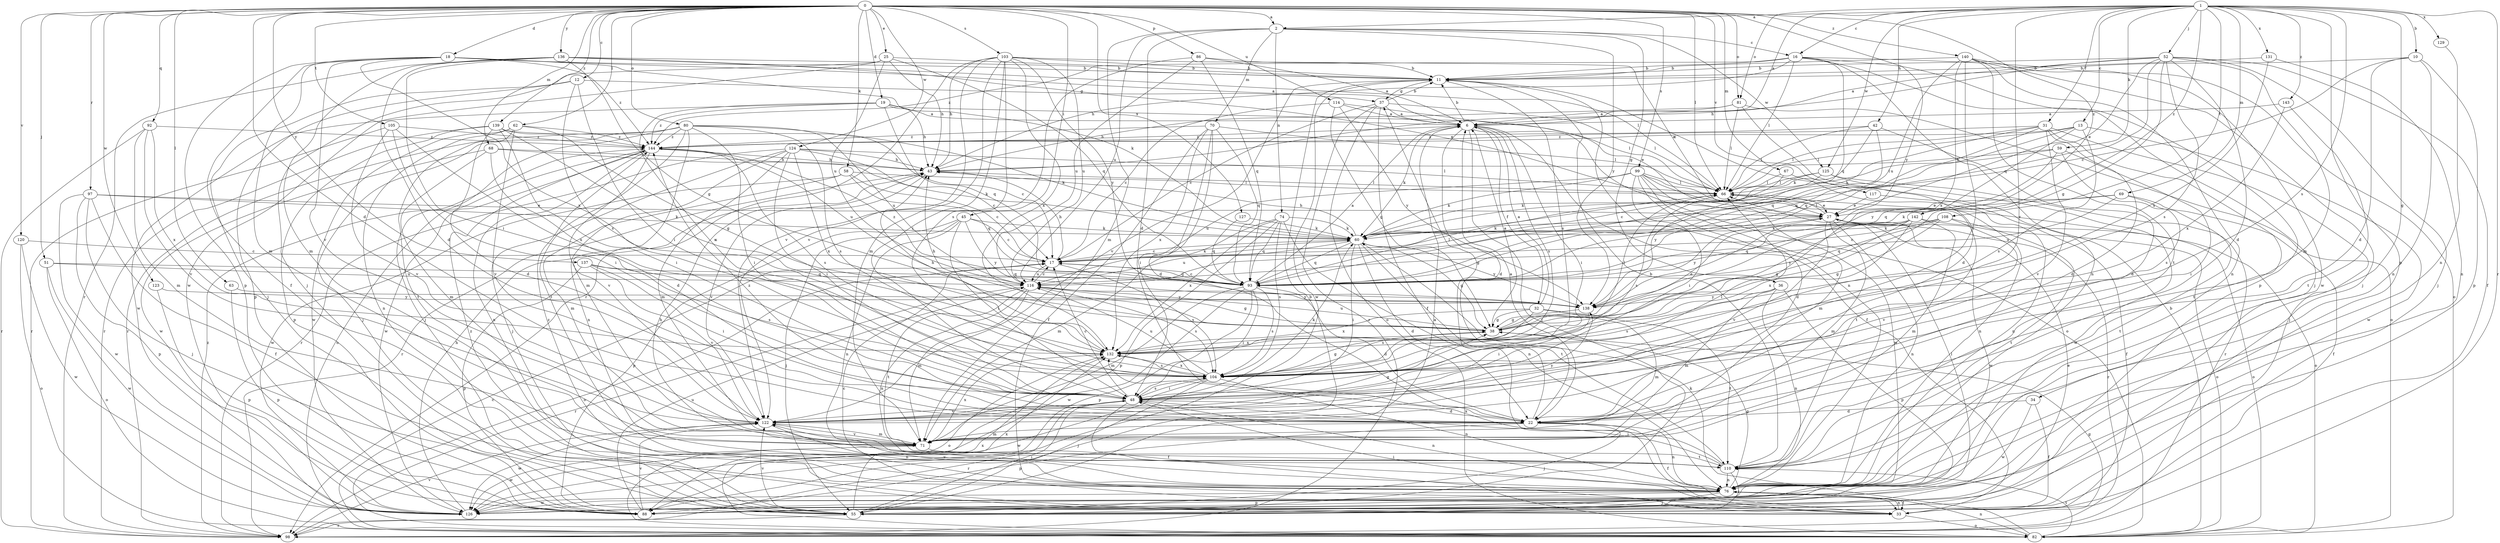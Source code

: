 strict digraph  {
0;
1;
2;
6;
10;
11;
12;
13;
16;
17;
18;
19;
22;
25;
27;
31;
32;
33;
34;
36;
37;
38;
42;
43;
45;
48;
51;
52;
55;
58;
59;
60;
62;
63;
66;
67;
68;
69;
70;
71;
74;
76;
80;
81;
82;
86;
88;
92;
93;
97;
98;
99;
103;
104;
105;
108;
110;
114;
116;
117;
120;
122;
123;
124;
125;
126;
127;
129;
131;
132;
136;
137;
138;
139;
140;
142;
143;
144;
0 -> 2  [label=a];
0 -> 12  [label=c];
0 -> 18  [label=d];
0 -> 19  [label=d];
0 -> 22  [label=d];
0 -> 25  [label=e];
0 -> 45  [label=i];
0 -> 51  [label=j];
0 -> 58  [label=k];
0 -> 62  [label=l];
0 -> 63  [label=l];
0 -> 66  [label=l];
0 -> 67  [label=m];
0 -> 68  [label=m];
0 -> 80  [label=o];
0 -> 81  [label=o];
0 -> 86  [label=p];
0 -> 92  [label=q];
0 -> 97  [label=r];
0 -> 99  [label=s];
0 -> 103  [label=s];
0 -> 105  [label=t];
0 -> 114  [label=u];
0 -> 117  [label=v];
0 -> 120  [label=v];
0 -> 123  [label=w];
0 -> 124  [label=w];
0 -> 127  [label=x];
0 -> 136  [label=y];
0 -> 137  [label=y];
0 -> 138  [label=y];
0 -> 139  [label=z];
0 -> 140  [label=z];
0 -> 142  [label=z];
1 -> 2  [label=a];
1 -> 6  [label=a];
1 -> 10  [label=b];
1 -> 13  [label=c];
1 -> 16  [label=c];
1 -> 31  [label=f];
1 -> 34  [label=g];
1 -> 42  [label=h];
1 -> 52  [label=j];
1 -> 59  [label=k];
1 -> 69  [label=m];
1 -> 81  [label=o];
1 -> 88  [label=p];
1 -> 98  [label=r];
1 -> 104  [label=s];
1 -> 108  [label=t];
1 -> 122  [label=v];
1 -> 125  [label=w];
1 -> 129  [label=x];
1 -> 131  [label=x];
1 -> 142  [label=z];
1 -> 143  [label=z];
2 -> 16  [label=c];
2 -> 22  [label=d];
2 -> 36  [label=g];
2 -> 70  [label=m];
2 -> 71  [label=m];
2 -> 74  [label=n];
2 -> 116  [label=u];
2 -> 125  [label=w];
2 -> 138  [label=y];
6 -> 11  [label=b];
6 -> 22  [label=d];
6 -> 32  [label=f];
6 -> 33  [label=f];
6 -> 48  [label=i];
6 -> 55  [label=j];
6 -> 60  [label=k];
6 -> 82  [label=o];
6 -> 104  [label=s];
6 -> 144  [label=z];
10 -> 11  [label=b];
10 -> 17  [label=c];
10 -> 22  [label=d];
10 -> 76  [label=n];
10 -> 88  [label=p];
11 -> 37  [label=g];
11 -> 76  [label=n];
11 -> 104  [label=s];
11 -> 122  [label=v];
11 -> 126  [label=w];
12 -> 37  [label=g];
12 -> 48  [label=i];
12 -> 55  [label=j];
12 -> 88  [label=p];
12 -> 104  [label=s];
13 -> 66  [label=l];
13 -> 93  [label=q];
13 -> 104  [label=s];
13 -> 126  [label=w];
13 -> 138  [label=y];
13 -> 144  [label=z];
16 -> 11  [label=b];
16 -> 43  [label=h];
16 -> 55  [label=j];
16 -> 66  [label=l];
16 -> 76  [label=n];
16 -> 82  [label=o];
16 -> 88  [label=p];
16 -> 93  [label=q];
16 -> 144  [label=z];
17 -> 43  [label=h];
17 -> 60  [label=k];
17 -> 82  [label=o];
17 -> 93  [label=q];
17 -> 104  [label=s];
17 -> 116  [label=u];
18 -> 6  [label=a];
18 -> 11  [label=b];
18 -> 33  [label=f];
18 -> 60  [label=k];
18 -> 71  [label=m];
18 -> 88  [label=p];
18 -> 122  [label=v];
18 -> 132  [label=x];
18 -> 144  [label=z];
19 -> 6  [label=a];
19 -> 43  [label=h];
19 -> 66  [label=l];
19 -> 93  [label=q];
19 -> 104  [label=s];
19 -> 126  [label=w];
19 -> 144  [label=z];
22 -> 6  [label=a];
22 -> 33  [label=f];
22 -> 37  [label=g];
22 -> 55  [label=j];
22 -> 71  [label=m];
22 -> 76  [label=n];
22 -> 88  [label=p];
22 -> 144  [label=z];
25 -> 11  [label=b];
25 -> 43  [label=h];
25 -> 55  [label=j];
25 -> 93  [label=q];
25 -> 116  [label=u];
25 -> 126  [label=w];
27 -> 60  [label=k];
27 -> 66  [label=l];
27 -> 71  [label=m];
27 -> 76  [label=n];
27 -> 82  [label=o];
27 -> 98  [label=r];
27 -> 122  [label=v];
27 -> 126  [label=w];
27 -> 138  [label=y];
31 -> 22  [label=d];
31 -> 55  [label=j];
31 -> 60  [label=k];
31 -> 66  [label=l];
31 -> 93  [label=q];
31 -> 110  [label=t];
31 -> 122  [label=v];
31 -> 144  [label=z];
32 -> 6  [label=a];
32 -> 38  [label=g];
32 -> 71  [label=m];
32 -> 104  [label=s];
32 -> 110  [label=t];
32 -> 132  [label=x];
33 -> 17  [label=c];
33 -> 48  [label=i];
33 -> 76  [label=n];
33 -> 82  [label=o];
34 -> 22  [label=d];
34 -> 33  [label=f];
34 -> 126  [label=w];
36 -> 71  [label=m];
36 -> 76  [label=n];
36 -> 88  [label=p];
36 -> 104  [label=s];
36 -> 138  [label=y];
37 -> 6  [label=a];
37 -> 11  [label=b];
37 -> 17  [label=c];
37 -> 33  [label=f];
37 -> 66  [label=l];
37 -> 82  [label=o];
37 -> 98  [label=r];
38 -> 6  [label=a];
38 -> 27  [label=e];
38 -> 43  [label=h];
38 -> 66  [label=l];
38 -> 116  [label=u];
38 -> 132  [label=x];
42 -> 22  [label=d];
42 -> 60  [label=k];
42 -> 66  [label=l];
42 -> 93  [label=q];
42 -> 144  [label=z];
43 -> 66  [label=l];
43 -> 98  [label=r];
43 -> 122  [label=v];
45 -> 17  [label=c];
45 -> 48  [label=i];
45 -> 55  [label=j];
45 -> 60  [label=k];
45 -> 76  [label=n];
45 -> 88  [label=p];
45 -> 138  [label=y];
48 -> 17  [label=c];
48 -> 22  [label=d];
48 -> 33  [label=f];
48 -> 60  [label=k];
48 -> 66  [label=l];
48 -> 76  [label=n];
48 -> 98  [label=r];
48 -> 104  [label=s];
48 -> 122  [label=v];
51 -> 82  [label=o];
51 -> 93  [label=q];
51 -> 116  [label=u];
51 -> 126  [label=w];
52 -> 6  [label=a];
52 -> 11  [label=b];
52 -> 22  [label=d];
52 -> 27  [label=e];
52 -> 33  [label=f];
52 -> 38  [label=g];
52 -> 43  [label=h];
52 -> 55  [label=j];
52 -> 71  [label=m];
52 -> 93  [label=q];
52 -> 104  [label=s];
55 -> 6  [label=a];
55 -> 27  [label=e];
55 -> 48  [label=i];
55 -> 98  [label=r];
55 -> 122  [label=v];
55 -> 132  [label=x];
55 -> 144  [label=z];
58 -> 17  [label=c];
58 -> 66  [label=l];
58 -> 71  [label=m];
58 -> 93  [label=q];
58 -> 126  [label=w];
59 -> 43  [label=h];
59 -> 48  [label=i];
59 -> 66  [label=l];
59 -> 93  [label=q];
59 -> 104  [label=s];
60 -> 17  [label=c];
60 -> 22  [label=d];
60 -> 38  [label=g];
60 -> 43  [label=h];
60 -> 48  [label=i];
60 -> 93  [label=q];
60 -> 110  [label=t];
60 -> 116  [label=u];
60 -> 138  [label=y];
62 -> 38  [label=g];
62 -> 55  [label=j];
62 -> 76  [label=n];
62 -> 110  [label=t];
62 -> 122  [label=v];
62 -> 144  [label=z];
63 -> 88  [label=p];
63 -> 138  [label=y];
66 -> 27  [label=e];
66 -> 82  [label=o];
66 -> 104  [label=s];
67 -> 66  [label=l];
67 -> 76  [label=n];
67 -> 138  [label=y];
68 -> 22  [label=d];
68 -> 43  [label=h];
68 -> 60  [label=k];
68 -> 71  [label=m];
68 -> 126  [label=w];
69 -> 27  [label=e];
69 -> 33  [label=f];
69 -> 60  [label=k];
69 -> 110  [label=t];
69 -> 116  [label=u];
70 -> 22  [label=d];
70 -> 33  [label=f];
70 -> 48  [label=i];
70 -> 66  [label=l];
70 -> 93  [label=q];
70 -> 132  [label=x];
70 -> 144  [label=z];
71 -> 110  [label=t];
71 -> 122  [label=v];
71 -> 126  [label=w];
71 -> 132  [label=x];
74 -> 60  [label=k];
74 -> 71  [label=m];
74 -> 76  [label=n];
74 -> 88  [label=p];
74 -> 93  [label=q];
74 -> 104  [label=s];
74 -> 132  [label=x];
76 -> 33  [label=f];
76 -> 38  [label=g];
76 -> 55  [label=j];
76 -> 88  [label=p];
76 -> 122  [label=v];
76 -> 126  [label=w];
76 -> 144  [label=z];
80 -> 17  [label=c];
80 -> 48  [label=i];
80 -> 55  [label=j];
80 -> 71  [label=m];
80 -> 98  [label=r];
80 -> 104  [label=s];
80 -> 110  [label=t];
80 -> 116  [label=u];
80 -> 126  [label=w];
80 -> 144  [label=z];
81 -> 6  [label=a];
81 -> 22  [label=d];
81 -> 43  [label=h];
81 -> 66  [label=l];
81 -> 82  [label=o];
82 -> 11  [label=b];
82 -> 17  [label=c];
82 -> 60  [label=k];
82 -> 76  [label=n];
82 -> 110  [label=t];
82 -> 132  [label=x];
86 -> 6  [label=a];
86 -> 11  [label=b];
86 -> 93  [label=q];
86 -> 116  [label=u];
86 -> 122  [label=v];
88 -> 11  [label=b];
88 -> 66  [label=l];
88 -> 116  [label=u];
88 -> 122  [label=v];
92 -> 71  [label=m];
92 -> 98  [label=r];
92 -> 122  [label=v];
92 -> 132  [label=x];
92 -> 144  [label=z];
93 -> 6  [label=a];
93 -> 17  [label=c];
93 -> 22  [label=d];
93 -> 48  [label=i];
93 -> 66  [label=l];
93 -> 71  [label=m];
93 -> 88  [label=p];
93 -> 104  [label=s];
93 -> 126  [label=w];
93 -> 144  [label=z];
97 -> 27  [label=e];
97 -> 33  [label=f];
97 -> 55  [label=j];
97 -> 60  [label=k];
97 -> 88  [label=p];
97 -> 126  [label=w];
98 -> 38  [label=g];
98 -> 122  [label=v];
98 -> 144  [label=z];
99 -> 22  [label=d];
99 -> 48  [label=i];
99 -> 60  [label=k];
99 -> 66  [label=l];
99 -> 71  [label=m];
99 -> 76  [label=n];
99 -> 110  [label=t];
99 -> 116  [label=u];
99 -> 126  [label=w];
103 -> 11  [label=b];
103 -> 27  [label=e];
103 -> 43  [label=h];
103 -> 48  [label=i];
103 -> 71  [label=m];
103 -> 98  [label=r];
103 -> 104  [label=s];
103 -> 116  [label=u];
103 -> 122  [label=v];
103 -> 132  [label=x];
103 -> 138  [label=y];
104 -> 38  [label=g];
104 -> 48  [label=i];
104 -> 55  [label=j];
104 -> 76  [label=n];
104 -> 116  [label=u];
104 -> 126  [label=w];
104 -> 132  [label=x];
105 -> 48  [label=i];
105 -> 98  [label=r];
105 -> 122  [label=v];
105 -> 132  [label=x];
105 -> 144  [label=z];
108 -> 17  [label=c];
108 -> 38  [label=g];
108 -> 60  [label=k];
108 -> 93  [label=q];
108 -> 110  [label=t];
108 -> 122  [label=v];
110 -> 11  [label=b];
110 -> 43  [label=h];
110 -> 48  [label=i];
110 -> 55  [label=j];
110 -> 76  [label=n];
110 -> 132  [label=x];
114 -> 6  [label=a];
114 -> 17  [label=c];
114 -> 27  [label=e];
114 -> 38  [label=g];
114 -> 138  [label=y];
116 -> 17  [label=c];
116 -> 38  [label=g];
116 -> 71  [label=m];
116 -> 76  [label=n];
116 -> 98  [label=r];
116 -> 104  [label=s];
116 -> 110  [label=t];
116 -> 138  [label=y];
117 -> 27  [label=e];
117 -> 33  [label=f];
120 -> 17  [label=c];
120 -> 82  [label=o];
120 -> 126  [label=w];
122 -> 38  [label=g];
122 -> 71  [label=m];
122 -> 76  [label=n];
122 -> 126  [label=w];
122 -> 138  [label=y];
123 -> 88  [label=p];
123 -> 138  [label=y];
124 -> 17  [label=c];
124 -> 43  [label=h];
124 -> 48  [label=i];
124 -> 55  [label=j];
124 -> 66  [label=l];
124 -> 71  [label=m];
124 -> 76  [label=n];
124 -> 98  [label=r];
124 -> 132  [label=x];
125 -> 17  [label=c];
125 -> 60  [label=k];
125 -> 66  [label=l];
125 -> 98  [label=r];
125 -> 126  [label=w];
126 -> 43  [label=h];
127 -> 60  [label=k];
127 -> 93  [label=q];
129 -> 76  [label=n];
131 -> 11  [label=b];
131 -> 76  [label=n];
131 -> 132  [label=x];
132 -> 43  [label=h];
132 -> 82  [label=o];
132 -> 104  [label=s];
136 -> 11  [label=b];
136 -> 22  [label=d];
136 -> 27  [label=e];
136 -> 38  [label=g];
136 -> 48  [label=i];
136 -> 66  [label=l];
136 -> 71  [label=m];
136 -> 98  [label=r];
137 -> 48  [label=i];
137 -> 88  [label=p];
137 -> 93  [label=q];
137 -> 104  [label=s];
137 -> 122  [label=v];
138 -> 38  [label=g];
138 -> 48  [label=i];
139 -> 22  [label=d];
139 -> 48  [label=i];
139 -> 60  [label=k];
139 -> 88  [label=p];
139 -> 98  [label=r];
139 -> 132  [label=x];
139 -> 144  [label=z];
140 -> 11  [label=b];
140 -> 48  [label=i];
140 -> 55  [label=j];
140 -> 76  [label=n];
140 -> 110  [label=t];
140 -> 116  [label=u];
140 -> 126  [label=w];
140 -> 132  [label=x];
142 -> 38  [label=g];
142 -> 60  [label=k];
142 -> 71  [label=m];
142 -> 82  [label=o];
142 -> 93  [label=q];
142 -> 132  [label=x];
142 -> 138  [label=y];
143 -> 6  [label=a];
143 -> 110  [label=t];
143 -> 132  [label=x];
144 -> 43  [label=h];
144 -> 76  [label=n];
144 -> 82  [label=o];
144 -> 104  [label=s];
144 -> 116  [label=u];
144 -> 122  [label=v];
144 -> 126  [label=w];
}
